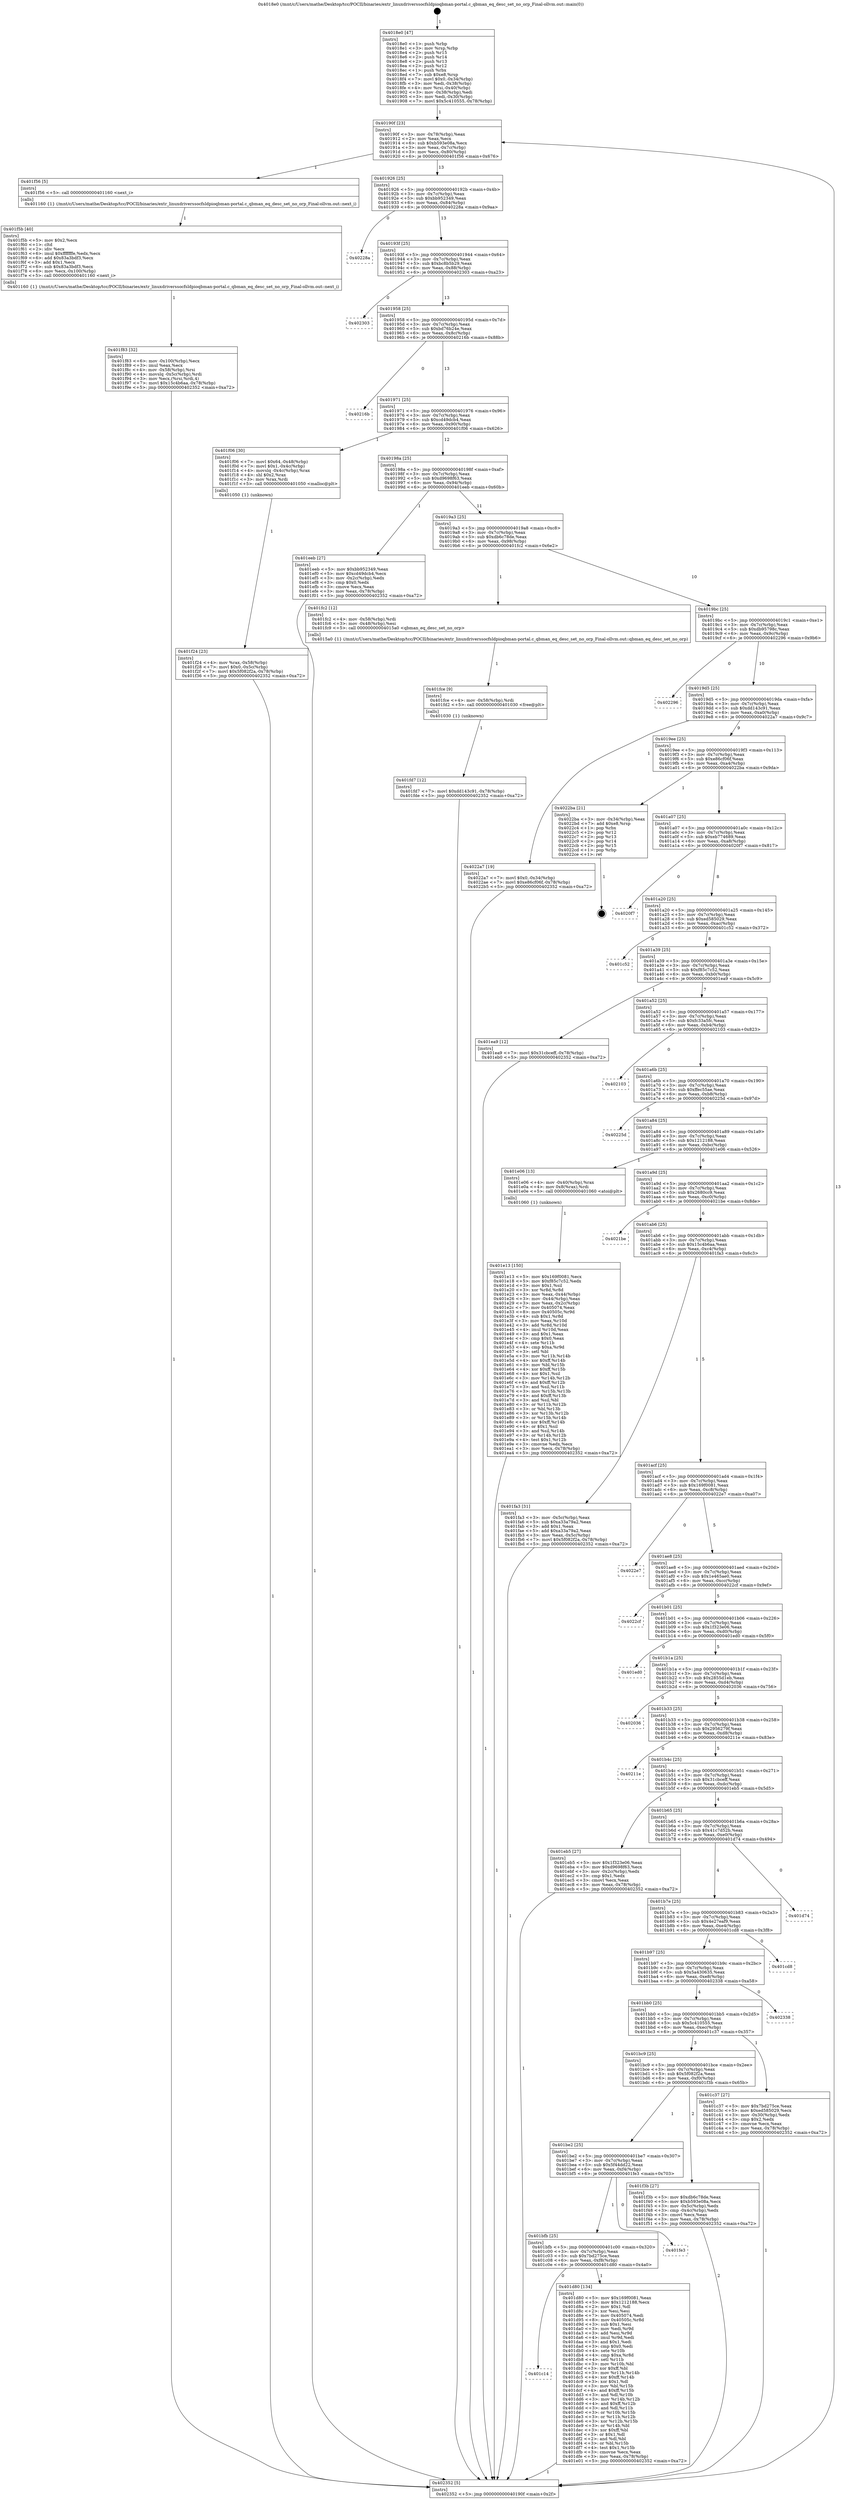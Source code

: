digraph "0x4018e0" {
  label = "0x4018e0 (/mnt/c/Users/mathe/Desktop/tcc/POCII/binaries/extr_linuxdriverssocfsldpioqbman-portal.c_qbman_eq_desc_set_no_orp_Final-ollvm.out::main(0))"
  labelloc = "t"
  node[shape=record]

  Entry [label="",width=0.3,height=0.3,shape=circle,fillcolor=black,style=filled]
  "0x40190f" [label="{
     0x40190f [23]\l
     | [instrs]\l
     &nbsp;&nbsp;0x40190f \<+3\>: mov -0x78(%rbp),%eax\l
     &nbsp;&nbsp;0x401912 \<+2\>: mov %eax,%ecx\l
     &nbsp;&nbsp;0x401914 \<+6\>: sub $0xb593e08a,%ecx\l
     &nbsp;&nbsp;0x40191a \<+3\>: mov %eax,-0x7c(%rbp)\l
     &nbsp;&nbsp;0x40191d \<+3\>: mov %ecx,-0x80(%rbp)\l
     &nbsp;&nbsp;0x401920 \<+6\>: je 0000000000401f56 \<main+0x676\>\l
  }"]
  "0x401f56" [label="{
     0x401f56 [5]\l
     | [instrs]\l
     &nbsp;&nbsp;0x401f56 \<+5\>: call 0000000000401160 \<next_i\>\l
     | [calls]\l
     &nbsp;&nbsp;0x401160 \{1\} (/mnt/c/Users/mathe/Desktop/tcc/POCII/binaries/extr_linuxdriverssocfsldpioqbman-portal.c_qbman_eq_desc_set_no_orp_Final-ollvm.out::next_i)\l
  }"]
  "0x401926" [label="{
     0x401926 [25]\l
     | [instrs]\l
     &nbsp;&nbsp;0x401926 \<+5\>: jmp 000000000040192b \<main+0x4b\>\l
     &nbsp;&nbsp;0x40192b \<+3\>: mov -0x7c(%rbp),%eax\l
     &nbsp;&nbsp;0x40192e \<+5\>: sub $0xbb952349,%eax\l
     &nbsp;&nbsp;0x401933 \<+6\>: mov %eax,-0x84(%rbp)\l
     &nbsp;&nbsp;0x401939 \<+6\>: je 000000000040228a \<main+0x9aa\>\l
  }"]
  Exit [label="",width=0.3,height=0.3,shape=circle,fillcolor=black,style=filled,peripheries=2]
  "0x40228a" [label="{
     0x40228a\l
  }", style=dashed]
  "0x40193f" [label="{
     0x40193f [25]\l
     | [instrs]\l
     &nbsp;&nbsp;0x40193f \<+5\>: jmp 0000000000401944 \<main+0x64\>\l
     &nbsp;&nbsp;0x401944 \<+3\>: mov -0x7c(%rbp),%eax\l
     &nbsp;&nbsp;0x401947 \<+5\>: sub $0xbc8b5b29,%eax\l
     &nbsp;&nbsp;0x40194c \<+6\>: mov %eax,-0x88(%rbp)\l
     &nbsp;&nbsp;0x401952 \<+6\>: je 0000000000402303 \<main+0xa23\>\l
  }"]
  "0x401fd7" [label="{
     0x401fd7 [12]\l
     | [instrs]\l
     &nbsp;&nbsp;0x401fd7 \<+7\>: movl $0xdd143c91,-0x78(%rbp)\l
     &nbsp;&nbsp;0x401fde \<+5\>: jmp 0000000000402352 \<main+0xa72\>\l
  }"]
  "0x402303" [label="{
     0x402303\l
  }", style=dashed]
  "0x401958" [label="{
     0x401958 [25]\l
     | [instrs]\l
     &nbsp;&nbsp;0x401958 \<+5\>: jmp 000000000040195d \<main+0x7d\>\l
     &nbsp;&nbsp;0x40195d \<+3\>: mov -0x7c(%rbp),%eax\l
     &nbsp;&nbsp;0x401960 \<+5\>: sub $0xbd76b24e,%eax\l
     &nbsp;&nbsp;0x401965 \<+6\>: mov %eax,-0x8c(%rbp)\l
     &nbsp;&nbsp;0x40196b \<+6\>: je 000000000040216b \<main+0x88b\>\l
  }"]
  "0x401fce" [label="{
     0x401fce [9]\l
     | [instrs]\l
     &nbsp;&nbsp;0x401fce \<+4\>: mov -0x58(%rbp),%rdi\l
     &nbsp;&nbsp;0x401fd2 \<+5\>: call 0000000000401030 \<free@plt\>\l
     | [calls]\l
     &nbsp;&nbsp;0x401030 \{1\} (unknown)\l
  }"]
  "0x40216b" [label="{
     0x40216b\l
  }", style=dashed]
  "0x401971" [label="{
     0x401971 [25]\l
     | [instrs]\l
     &nbsp;&nbsp;0x401971 \<+5\>: jmp 0000000000401976 \<main+0x96\>\l
     &nbsp;&nbsp;0x401976 \<+3\>: mov -0x7c(%rbp),%eax\l
     &nbsp;&nbsp;0x401979 \<+5\>: sub $0xcd49dcb4,%eax\l
     &nbsp;&nbsp;0x40197e \<+6\>: mov %eax,-0x90(%rbp)\l
     &nbsp;&nbsp;0x401984 \<+6\>: je 0000000000401f06 \<main+0x626\>\l
  }"]
  "0x401f83" [label="{
     0x401f83 [32]\l
     | [instrs]\l
     &nbsp;&nbsp;0x401f83 \<+6\>: mov -0x100(%rbp),%ecx\l
     &nbsp;&nbsp;0x401f89 \<+3\>: imul %eax,%ecx\l
     &nbsp;&nbsp;0x401f8c \<+4\>: mov -0x58(%rbp),%rsi\l
     &nbsp;&nbsp;0x401f90 \<+4\>: movslq -0x5c(%rbp),%rdi\l
     &nbsp;&nbsp;0x401f94 \<+3\>: mov %ecx,(%rsi,%rdi,4)\l
     &nbsp;&nbsp;0x401f97 \<+7\>: movl $0x15c4b6aa,-0x78(%rbp)\l
     &nbsp;&nbsp;0x401f9e \<+5\>: jmp 0000000000402352 \<main+0xa72\>\l
  }"]
  "0x401f06" [label="{
     0x401f06 [30]\l
     | [instrs]\l
     &nbsp;&nbsp;0x401f06 \<+7\>: movl $0x64,-0x48(%rbp)\l
     &nbsp;&nbsp;0x401f0d \<+7\>: movl $0x1,-0x4c(%rbp)\l
     &nbsp;&nbsp;0x401f14 \<+4\>: movslq -0x4c(%rbp),%rax\l
     &nbsp;&nbsp;0x401f18 \<+4\>: shl $0x2,%rax\l
     &nbsp;&nbsp;0x401f1c \<+3\>: mov %rax,%rdi\l
     &nbsp;&nbsp;0x401f1f \<+5\>: call 0000000000401050 \<malloc@plt\>\l
     | [calls]\l
     &nbsp;&nbsp;0x401050 \{1\} (unknown)\l
  }"]
  "0x40198a" [label="{
     0x40198a [25]\l
     | [instrs]\l
     &nbsp;&nbsp;0x40198a \<+5\>: jmp 000000000040198f \<main+0xaf\>\l
     &nbsp;&nbsp;0x40198f \<+3\>: mov -0x7c(%rbp),%eax\l
     &nbsp;&nbsp;0x401992 \<+5\>: sub $0xd9698f63,%eax\l
     &nbsp;&nbsp;0x401997 \<+6\>: mov %eax,-0x94(%rbp)\l
     &nbsp;&nbsp;0x40199d \<+6\>: je 0000000000401eeb \<main+0x60b\>\l
  }"]
  "0x401f5b" [label="{
     0x401f5b [40]\l
     | [instrs]\l
     &nbsp;&nbsp;0x401f5b \<+5\>: mov $0x2,%ecx\l
     &nbsp;&nbsp;0x401f60 \<+1\>: cltd\l
     &nbsp;&nbsp;0x401f61 \<+2\>: idiv %ecx\l
     &nbsp;&nbsp;0x401f63 \<+6\>: imul $0xfffffffe,%edx,%ecx\l
     &nbsp;&nbsp;0x401f69 \<+6\>: add $0x83a3bdf3,%ecx\l
     &nbsp;&nbsp;0x401f6f \<+3\>: add $0x1,%ecx\l
     &nbsp;&nbsp;0x401f72 \<+6\>: sub $0x83a3bdf3,%ecx\l
     &nbsp;&nbsp;0x401f78 \<+6\>: mov %ecx,-0x100(%rbp)\l
     &nbsp;&nbsp;0x401f7e \<+5\>: call 0000000000401160 \<next_i\>\l
     | [calls]\l
     &nbsp;&nbsp;0x401160 \{1\} (/mnt/c/Users/mathe/Desktop/tcc/POCII/binaries/extr_linuxdriverssocfsldpioqbman-portal.c_qbman_eq_desc_set_no_orp_Final-ollvm.out::next_i)\l
  }"]
  "0x401eeb" [label="{
     0x401eeb [27]\l
     | [instrs]\l
     &nbsp;&nbsp;0x401eeb \<+5\>: mov $0xbb952349,%eax\l
     &nbsp;&nbsp;0x401ef0 \<+5\>: mov $0xcd49dcb4,%ecx\l
     &nbsp;&nbsp;0x401ef5 \<+3\>: mov -0x2c(%rbp),%edx\l
     &nbsp;&nbsp;0x401ef8 \<+3\>: cmp $0x0,%edx\l
     &nbsp;&nbsp;0x401efb \<+3\>: cmove %ecx,%eax\l
     &nbsp;&nbsp;0x401efe \<+3\>: mov %eax,-0x78(%rbp)\l
     &nbsp;&nbsp;0x401f01 \<+5\>: jmp 0000000000402352 \<main+0xa72\>\l
  }"]
  "0x4019a3" [label="{
     0x4019a3 [25]\l
     | [instrs]\l
     &nbsp;&nbsp;0x4019a3 \<+5\>: jmp 00000000004019a8 \<main+0xc8\>\l
     &nbsp;&nbsp;0x4019a8 \<+3\>: mov -0x7c(%rbp),%eax\l
     &nbsp;&nbsp;0x4019ab \<+5\>: sub $0xdb6c78de,%eax\l
     &nbsp;&nbsp;0x4019b0 \<+6\>: mov %eax,-0x98(%rbp)\l
     &nbsp;&nbsp;0x4019b6 \<+6\>: je 0000000000401fc2 \<main+0x6e2\>\l
  }"]
  "0x401f24" [label="{
     0x401f24 [23]\l
     | [instrs]\l
     &nbsp;&nbsp;0x401f24 \<+4\>: mov %rax,-0x58(%rbp)\l
     &nbsp;&nbsp;0x401f28 \<+7\>: movl $0x0,-0x5c(%rbp)\l
     &nbsp;&nbsp;0x401f2f \<+7\>: movl $0x5f082f2a,-0x78(%rbp)\l
     &nbsp;&nbsp;0x401f36 \<+5\>: jmp 0000000000402352 \<main+0xa72\>\l
  }"]
  "0x401fc2" [label="{
     0x401fc2 [12]\l
     | [instrs]\l
     &nbsp;&nbsp;0x401fc2 \<+4\>: mov -0x58(%rbp),%rdi\l
     &nbsp;&nbsp;0x401fc6 \<+3\>: mov -0x48(%rbp),%esi\l
     &nbsp;&nbsp;0x401fc9 \<+5\>: call 00000000004015a0 \<qbman_eq_desc_set_no_orp\>\l
     | [calls]\l
     &nbsp;&nbsp;0x4015a0 \{1\} (/mnt/c/Users/mathe/Desktop/tcc/POCII/binaries/extr_linuxdriverssocfsldpioqbman-portal.c_qbman_eq_desc_set_no_orp_Final-ollvm.out::qbman_eq_desc_set_no_orp)\l
  }"]
  "0x4019bc" [label="{
     0x4019bc [25]\l
     | [instrs]\l
     &nbsp;&nbsp;0x4019bc \<+5\>: jmp 00000000004019c1 \<main+0xe1\>\l
     &nbsp;&nbsp;0x4019c1 \<+3\>: mov -0x7c(%rbp),%eax\l
     &nbsp;&nbsp;0x4019c4 \<+5\>: sub $0xdb95798c,%eax\l
     &nbsp;&nbsp;0x4019c9 \<+6\>: mov %eax,-0x9c(%rbp)\l
     &nbsp;&nbsp;0x4019cf \<+6\>: je 0000000000402296 \<main+0x9b6\>\l
  }"]
  "0x401e13" [label="{
     0x401e13 [150]\l
     | [instrs]\l
     &nbsp;&nbsp;0x401e13 \<+5\>: mov $0x169f0081,%ecx\l
     &nbsp;&nbsp;0x401e18 \<+5\>: mov $0xf85c7c52,%edx\l
     &nbsp;&nbsp;0x401e1d \<+3\>: mov $0x1,%sil\l
     &nbsp;&nbsp;0x401e20 \<+3\>: xor %r8d,%r8d\l
     &nbsp;&nbsp;0x401e23 \<+3\>: mov %eax,-0x44(%rbp)\l
     &nbsp;&nbsp;0x401e26 \<+3\>: mov -0x44(%rbp),%eax\l
     &nbsp;&nbsp;0x401e29 \<+3\>: mov %eax,-0x2c(%rbp)\l
     &nbsp;&nbsp;0x401e2c \<+7\>: mov 0x405074,%eax\l
     &nbsp;&nbsp;0x401e33 \<+8\>: mov 0x40505c,%r9d\l
     &nbsp;&nbsp;0x401e3b \<+4\>: sub $0x1,%r8d\l
     &nbsp;&nbsp;0x401e3f \<+3\>: mov %eax,%r10d\l
     &nbsp;&nbsp;0x401e42 \<+3\>: add %r8d,%r10d\l
     &nbsp;&nbsp;0x401e45 \<+4\>: imul %r10d,%eax\l
     &nbsp;&nbsp;0x401e49 \<+3\>: and $0x1,%eax\l
     &nbsp;&nbsp;0x401e4c \<+3\>: cmp $0x0,%eax\l
     &nbsp;&nbsp;0x401e4f \<+4\>: sete %r11b\l
     &nbsp;&nbsp;0x401e53 \<+4\>: cmp $0xa,%r9d\l
     &nbsp;&nbsp;0x401e57 \<+3\>: setl %bl\l
     &nbsp;&nbsp;0x401e5a \<+3\>: mov %r11b,%r14b\l
     &nbsp;&nbsp;0x401e5d \<+4\>: xor $0xff,%r14b\l
     &nbsp;&nbsp;0x401e61 \<+3\>: mov %bl,%r15b\l
     &nbsp;&nbsp;0x401e64 \<+4\>: xor $0xff,%r15b\l
     &nbsp;&nbsp;0x401e68 \<+4\>: xor $0x1,%sil\l
     &nbsp;&nbsp;0x401e6c \<+3\>: mov %r14b,%r12b\l
     &nbsp;&nbsp;0x401e6f \<+4\>: and $0xff,%r12b\l
     &nbsp;&nbsp;0x401e73 \<+3\>: and %sil,%r11b\l
     &nbsp;&nbsp;0x401e76 \<+3\>: mov %r15b,%r13b\l
     &nbsp;&nbsp;0x401e79 \<+4\>: and $0xff,%r13b\l
     &nbsp;&nbsp;0x401e7d \<+3\>: and %sil,%bl\l
     &nbsp;&nbsp;0x401e80 \<+3\>: or %r11b,%r12b\l
     &nbsp;&nbsp;0x401e83 \<+3\>: or %bl,%r13b\l
     &nbsp;&nbsp;0x401e86 \<+3\>: xor %r13b,%r12b\l
     &nbsp;&nbsp;0x401e89 \<+3\>: or %r15b,%r14b\l
     &nbsp;&nbsp;0x401e8c \<+4\>: xor $0xff,%r14b\l
     &nbsp;&nbsp;0x401e90 \<+4\>: or $0x1,%sil\l
     &nbsp;&nbsp;0x401e94 \<+3\>: and %sil,%r14b\l
     &nbsp;&nbsp;0x401e97 \<+3\>: or %r14b,%r12b\l
     &nbsp;&nbsp;0x401e9a \<+4\>: test $0x1,%r12b\l
     &nbsp;&nbsp;0x401e9e \<+3\>: cmovne %edx,%ecx\l
     &nbsp;&nbsp;0x401ea1 \<+3\>: mov %ecx,-0x78(%rbp)\l
     &nbsp;&nbsp;0x401ea4 \<+5\>: jmp 0000000000402352 \<main+0xa72\>\l
  }"]
  "0x402296" [label="{
     0x402296\l
  }", style=dashed]
  "0x4019d5" [label="{
     0x4019d5 [25]\l
     | [instrs]\l
     &nbsp;&nbsp;0x4019d5 \<+5\>: jmp 00000000004019da \<main+0xfa\>\l
     &nbsp;&nbsp;0x4019da \<+3\>: mov -0x7c(%rbp),%eax\l
     &nbsp;&nbsp;0x4019dd \<+5\>: sub $0xdd143c91,%eax\l
     &nbsp;&nbsp;0x4019e2 \<+6\>: mov %eax,-0xa0(%rbp)\l
     &nbsp;&nbsp;0x4019e8 \<+6\>: je 00000000004022a7 \<main+0x9c7\>\l
  }"]
  "0x401c14" [label="{
     0x401c14\l
  }", style=dashed]
  "0x4022a7" [label="{
     0x4022a7 [19]\l
     | [instrs]\l
     &nbsp;&nbsp;0x4022a7 \<+7\>: movl $0x0,-0x34(%rbp)\l
     &nbsp;&nbsp;0x4022ae \<+7\>: movl $0xe86cf06f,-0x78(%rbp)\l
     &nbsp;&nbsp;0x4022b5 \<+5\>: jmp 0000000000402352 \<main+0xa72\>\l
  }"]
  "0x4019ee" [label="{
     0x4019ee [25]\l
     | [instrs]\l
     &nbsp;&nbsp;0x4019ee \<+5\>: jmp 00000000004019f3 \<main+0x113\>\l
     &nbsp;&nbsp;0x4019f3 \<+3\>: mov -0x7c(%rbp),%eax\l
     &nbsp;&nbsp;0x4019f6 \<+5\>: sub $0xe86cf06f,%eax\l
     &nbsp;&nbsp;0x4019fb \<+6\>: mov %eax,-0xa4(%rbp)\l
     &nbsp;&nbsp;0x401a01 \<+6\>: je 00000000004022ba \<main+0x9da\>\l
  }"]
  "0x401d80" [label="{
     0x401d80 [134]\l
     | [instrs]\l
     &nbsp;&nbsp;0x401d80 \<+5\>: mov $0x169f0081,%eax\l
     &nbsp;&nbsp;0x401d85 \<+5\>: mov $0x1212188,%ecx\l
     &nbsp;&nbsp;0x401d8a \<+2\>: mov $0x1,%dl\l
     &nbsp;&nbsp;0x401d8c \<+2\>: xor %esi,%esi\l
     &nbsp;&nbsp;0x401d8e \<+7\>: mov 0x405074,%edi\l
     &nbsp;&nbsp;0x401d95 \<+8\>: mov 0x40505c,%r8d\l
     &nbsp;&nbsp;0x401d9d \<+3\>: sub $0x1,%esi\l
     &nbsp;&nbsp;0x401da0 \<+3\>: mov %edi,%r9d\l
     &nbsp;&nbsp;0x401da3 \<+3\>: add %esi,%r9d\l
     &nbsp;&nbsp;0x401da6 \<+4\>: imul %r9d,%edi\l
     &nbsp;&nbsp;0x401daa \<+3\>: and $0x1,%edi\l
     &nbsp;&nbsp;0x401dad \<+3\>: cmp $0x0,%edi\l
     &nbsp;&nbsp;0x401db0 \<+4\>: sete %r10b\l
     &nbsp;&nbsp;0x401db4 \<+4\>: cmp $0xa,%r8d\l
     &nbsp;&nbsp;0x401db8 \<+4\>: setl %r11b\l
     &nbsp;&nbsp;0x401dbc \<+3\>: mov %r10b,%bl\l
     &nbsp;&nbsp;0x401dbf \<+3\>: xor $0xff,%bl\l
     &nbsp;&nbsp;0x401dc2 \<+3\>: mov %r11b,%r14b\l
     &nbsp;&nbsp;0x401dc5 \<+4\>: xor $0xff,%r14b\l
     &nbsp;&nbsp;0x401dc9 \<+3\>: xor $0x1,%dl\l
     &nbsp;&nbsp;0x401dcc \<+3\>: mov %bl,%r15b\l
     &nbsp;&nbsp;0x401dcf \<+4\>: and $0xff,%r15b\l
     &nbsp;&nbsp;0x401dd3 \<+3\>: and %dl,%r10b\l
     &nbsp;&nbsp;0x401dd6 \<+3\>: mov %r14b,%r12b\l
     &nbsp;&nbsp;0x401dd9 \<+4\>: and $0xff,%r12b\l
     &nbsp;&nbsp;0x401ddd \<+3\>: and %dl,%r11b\l
     &nbsp;&nbsp;0x401de0 \<+3\>: or %r10b,%r15b\l
     &nbsp;&nbsp;0x401de3 \<+3\>: or %r11b,%r12b\l
     &nbsp;&nbsp;0x401de6 \<+3\>: xor %r12b,%r15b\l
     &nbsp;&nbsp;0x401de9 \<+3\>: or %r14b,%bl\l
     &nbsp;&nbsp;0x401dec \<+3\>: xor $0xff,%bl\l
     &nbsp;&nbsp;0x401def \<+3\>: or $0x1,%dl\l
     &nbsp;&nbsp;0x401df2 \<+2\>: and %dl,%bl\l
     &nbsp;&nbsp;0x401df4 \<+3\>: or %bl,%r15b\l
     &nbsp;&nbsp;0x401df7 \<+4\>: test $0x1,%r15b\l
     &nbsp;&nbsp;0x401dfb \<+3\>: cmovne %ecx,%eax\l
     &nbsp;&nbsp;0x401dfe \<+3\>: mov %eax,-0x78(%rbp)\l
     &nbsp;&nbsp;0x401e01 \<+5\>: jmp 0000000000402352 \<main+0xa72\>\l
  }"]
  "0x4022ba" [label="{
     0x4022ba [21]\l
     | [instrs]\l
     &nbsp;&nbsp;0x4022ba \<+3\>: mov -0x34(%rbp),%eax\l
     &nbsp;&nbsp;0x4022bd \<+7\>: add $0xe8,%rsp\l
     &nbsp;&nbsp;0x4022c4 \<+1\>: pop %rbx\l
     &nbsp;&nbsp;0x4022c5 \<+2\>: pop %r12\l
     &nbsp;&nbsp;0x4022c7 \<+2\>: pop %r13\l
     &nbsp;&nbsp;0x4022c9 \<+2\>: pop %r14\l
     &nbsp;&nbsp;0x4022cb \<+2\>: pop %r15\l
     &nbsp;&nbsp;0x4022cd \<+1\>: pop %rbp\l
     &nbsp;&nbsp;0x4022ce \<+1\>: ret\l
  }"]
  "0x401a07" [label="{
     0x401a07 [25]\l
     | [instrs]\l
     &nbsp;&nbsp;0x401a07 \<+5\>: jmp 0000000000401a0c \<main+0x12c\>\l
     &nbsp;&nbsp;0x401a0c \<+3\>: mov -0x7c(%rbp),%eax\l
     &nbsp;&nbsp;0x401a0f \<+5\>: sub $0xeb774689,%eax\l
     &nbsp;&nbsp;0x401a14 \<+6\>: mov %eax,-0xa8(%rbp)\l
     &nbsp;&nbsp;0x401a1a \<+6\>: je 00000000004020f7 \<main+0x817\>\l
  }"]
  "0x401bfb" [label="{
     0x401bfb [25]\l
     | [instrs]\l
     &nbsp;&nbsp;0x401bfb \<+5\>: jmp 0000000000401c00 \<main+0x320\>\l
     &nbsp;&nbsp;0x401c00 \<+3\>: mov -0x7c(%rbp),%eax\l
     &nbsp;&nbsp;0x401c03 \<+5\>: sub $0x7bd275ce,%eax\l
     &nbsp;&nbsp;0x401c08 \<+6\>: mov %eax,-0xf8(%rbp)\l
     &nbsp;&nbsp;0x401c0e \<+6\>: je 0000000000401d80 \<main+0x4a0\>\l
  }"]
  "0x4020f7" [label="{
     0x4020f7\l
  }", style=dashed]
  "0x401a20" [label="{
     0x401a20 [25]\l
     | [instrs]\l
     &nbsp;&nbsp;0x401a20 \<+5\>: jmp 0000000000401a25 \<main+0x145\>\l
     &nbsp;&nbsp;0x401a25 \<+3\>: mov -0x7c(%rbp),%eax\l
     &nbsp;&nbsp;0x401a28 \<+5\>: sub $0xed585029,%eax\l
     &nbsp;&nbsp;0x401a2d \<+6\>: mov %eax,-0xac(%rbp)\l
     &nbsp;&nbsp;0x401a33 \<+6\>: je 0000000000401c52 \<main+0x372\>\l
  }"]
  "0x401fe3" [label="{
     0x401fe3\l
  }", style=dashed]
  "0x401c52" [label="{
     0x401c52\l
  }", style=dashed]
  "0x401a39" [label="{
     0x401a39 [25]\l
     | [instrs]\l
     &nbsp;&nbsp;0x401a39 \<+5\>: jmp 0000000000401a3e \<main+0x15e\>\l
     &nbsp;&nbsp;0x401a3e \<+3\>: mov -0x7c(%rbp),%eax\l
     &nbsp;&nbsp;0x401a41 \<+5\>: sub $0xf85c7c52,%eax\l
     &nbsp;&nbsp;0x401a46 \<+6\>: mov %eax,-0xb0(%rbp)\l
     &nbsp;&nbsp;0x401a4c \<+6\>: je 0000000000401ea9 \<main+0x5c9\>\l
  }"]
  "0x401be2" [label="{
     0x401be2 [25]\l
     | [instrs]\l
     &nbsp;&nbsp;0x401be2 \<+5\>: jmp 0000000000401be7 \<main+0x307\>\l
     &nbsp;&nbsp;0x401be7 \<+3\>: mov -0x7c(%rbp),%eax\l
     &nbsp;&nbsp;0x401bea \<+5\>: sub $0x5f44dd22,%eax\l
     &nbsp;&nbsp;0x401bef \<+6\>: mov %eax,-0xf4(%rbp)\l
     &nbsp;&nbsp;0x401bf5 \<+6\>: je 0000000000401fe3 \<main+0x703\>\l
  }"]
  "0x401ea9" [label="{
     0x401ea9 [12]\l
     | [instrs]\l
     &nbsp;&nbsp;0x401ea9 \<+7\>: movl $0x31cbceff,-0x78(%rbp)\l
     &nbsp;&nbsp;0x401eb0 \<+5\>: jmp 0000000000402352 \<main+0xa72\>\l
  }"]
  "0x401a52" [label="{
     0x401a52 [25]\l
     | [instrs]\l
     &nbsp;&nbsp;0x401a52 \<+5\>: jmp 0000000000401a57 \<main+0x177\>\l
     &nbsp;&nbsp;0x401a57 \<+3\>: mov -0x7c(%rbp),%eax\l
     &nbsp;&nbsp;0x401a5a \<+5\>: sub $0xfc33a5fc,%eax\l
     &nbsp;&nbsp;0x401a5f \<+6\>: mov %eax,-0xb4(%rbp)\l
     &nbsp;&nbsp;0x401a65 \<+6\>: je 0000000000402103 \<main+0x823\>\l
  }"]
  "0x401f3b" [label="{
     0x401f3b [27]\l
     | [instrs]\l
     &nbsp;&nbsp;0x401f3b \<+5\>: mov $0xdb6c78de,%eax\l
     &nbsp;&nbsp;0x401f40 \<+5\>: mov $0xb593e08a,%ecx\l
     &nbsp;&nbsp;0x401f45 \<+3\>: mov -0x5c(%rbp),%edx\l
     &nbsp;&nbsp;0x401f48 \<+3\>: cmp -0x4c(%rbp),%edx\l
     &nbsp;&nbsp;0x401f4b \<+3\>: cmovl %ecx,%eax\l
     &nbsp;&nbsp;0x401f4e \<+3\>: mov %eax,-0x78(%rbp)\l
     &nbsp;&nbsp;0x401f51 \<+5\>: jmp 0000000000402352 \<main+0xa72\>\l
  }"]
  "0x402103" [label="{
     0x402103\l
  }", style=dashed]
  "0x401a6b" [label="{
     0x401a6b [25]\l
     | [instrs]\l
     &nbsp;&nbsp;0x401a6b \<+5\>: jmp 0000000000401a70 \<main+0x190\>\l
     &nbsp;&nbsp;0x401a70 \<+3\>: mov -0x7c(%rbp),%eax\l
     &nbsp;&nbsp;0x401a73 \<+5\>: sub $0xffec55ae,%eax\l
     &nbsp;&nbsp;0x401a78 \<+6\>: mov %eax,-0xb8(%rbp)\l
     &nbsp;&nbsp;0x401a7e \<+6\>: je 000000000040225d \<main+0x97d\>\l
  }"]
  "0x4018e0" [label="{
     0x4018e0 [47]\l
     | [instrs]\l
     &nbsp;&nbsp;0x4018e0 \<+1\>: push %rbp\l
     &nbsp;&nbsp;0x4018e1 \<+3\>: mov %rsp,%rbp\l
     &nbsp;&nbsp;0x4018e4 \<+2\>: push %r15\l
     &nbsp;&nbsp;0x4018e6 \<+2\>: push %r14\l
     &nbsp;&nbsp;0x4018e8 \<+2\>: push %r13\l
     &nbsp;&nbsp;0x4018ea \<+2\>: push %r12\l
     &nbsp;&nbsp;0x4018ec \<+1\>: push %rbx\l
     &nbsp;&nbsp;0x4018ed \<+7\>: sub $0xe8,%rsp\l
     &nbsp;&nbsp;0x4018f4 \<+7\>: movl $0x0,-0x34(%rbp)\l
     &nbsp;&nbsp;0x4018fb \<+3\>: mov %edi,-0x38(%rbp)\l
     &nbsp;&nbsp;0x4018fe \<+4\>: mov %rsi,-0x40(%rbp)\l
     &nbsp;&nbsp;0x401902 \<+3\>: mov -0x38(%rbp),%edi\l
     &nbsp;&nbsp;0x401905 \<+3\>: mov %edi,-0x30(%rbp)\l
     &nbsp;&nbsp;0x401908 \<+7\>: movl $0x5c410555,-0x78(%rbp)\l
  }"]
  "0x40225d" [label="{
     0x40225d\l
  }", style=dashed]
  "0x401a84" [label="{
     0x401a84 [25]\l
     | [instrs]\l
     &nbsp;&nbsp;0x401a84 \<+5\>: jmp 0000000000401a89 \<main+0x1a9\>\l
     &nbsp;&nbsp;0x401a89 \<+3\>: mov -0x7c(%rbp),%eax\l
     &nbsp;&nbsp;0x401a8c \<+5\>: sub $0x1212188,%eax\l
     &nbsp;&nbsp;0x401a91 \<+6\>: mov %eax,-0xbc(%rbp)\l
     &nbsp;&nbsp;0x401a97 \<+6\>: je 0000000000401e06 \<main+0x526\>\l
  }"]
  "0x402352" [label="{
     0x402352 [5]\l
     | [instrs]\l
     &nbsp;&nbsp;0x402352 \<+5\>: jmp 000000000040190f \<main+0x2f\>\l
  }"]
  "0x401e06" [label="{
     0x401e06 [13]\l
     | [instrs]\l
     &nbsp;&nbsp;0x401e06 \<+4\>: mov -0x40(%rbp),%rax\l
     &nbsp;&nbsp;0x401e0a \<+4\>: mov 0x8(%rax),%rdi\l
     &nbsp;&nbsp;0x401e0e \<+5\>: call 0000000000401060 \<atoi@plt\>\l
     | [calls]\l
     &nbsp;&nbsp;0x401060 \{1\} (unknown)\l
  }"]
  "0x401a9d" [label="{
     0x401a9d [25]\l
     | [instrs]\l
     &nbsp;&nbsp;0x401a9d \<+5\>: jmp 0000000000401aa2 \<main+0x1c2\>\l
     &nbsp;&nbsp;0x401aa2 \<+3\>: mov -0x7c(%rbp),%eax\l
     &nbsp;&nbsp;0x401aa5 \<+5\>: sub $0x2680cc9,%eax\l
     &nbsp;&nbsp;0x401aaa \<+6\>: mov %eax,-0xc0(%rbp)\l
     &nbsp;&nbsp;0x401ab0 \<+6\>: je 00000000004021be \<main+0x8de\>\l
  }"]
  "0x401bc9" [label="{
     0x401bc9 [25]\l
     | [instrs]\l
     &nbsp;&nbsp;0x401bc9 \<+5\>: jmp 0000000000401bce \<main+0x2ee\>\l
     &nbsp;&nbsp;0x401bce \<+3\>: mov -0x7c(%rbp),%eax\l
     &nbsp;&nbsp;0x401bd1 \<+5\>: sub $0x5f082f2a,%eax\l
     &nbsp;&nbsp;0x401bd6 \<+6\>: mov %eax,-0xf0(%rbp)\l
     &nbsp;&nbsp;0x401bdc \<+6\>: je 0000000000401f3b \<main+0x65b\>\l
  }"]
  "0x4021be" [label="{
     0x4021be\l
  }", style=dashed]
  "0x401ab6" [label="{
     0x401ab6 [25]\l
     | [instrs]\l
     &nbsp;&nbsp;0x401ab6 \<+5\>: jmp 0000000000401abb \<main+0x1db\>\l
     &nbsp;&nbsp;0x401abb \<+3\>: mov -0x7c(%rbp),%eax\l
     &nbsp;&nbsp;0x401abe \<+5\>: sub $0x15c4b6aa,%eax\l
     &nbsp;&nbsp;0x401ac3 \<+6\>: mov %eax,-0xc4(%rbp)\l
     &nbsp;&nbsp;0x401ac9 \<+6\>: je 0000000000401fa3 \<main+0x6c3\>\l
  }"]
  "0x401c37" [label="{
     0x401c37 [27]\l
     | [instrs]\l
     &nbsp;&nbsp;0x401c37 \<+5\>: mov $0x7bd275ce,%eax\l
     &nbsp;&nbsp;0x401c3c \<+5\>: mov $0xed585029,%ecx\l
     &nbsp;&nbsp;0x401c41 \<+3\>: mov -0x30(%rbp),%edx\l
     &nbsp;&nbsp;0x401c44 \<+3\>: cmp $0x2,%edx\l
     &nbsp;&nbsp;0x401c47 \<+3\>: cmovne %ecx,%eax\l
     &nbsp;&nbsp;0x401c4a \<+3\>: mov %eax,-0x78(%rbp)\l
     &nbsp;&nbsp;0x401c4d \<+5\>: jmp 0000000000402352 \<main+0xa72\>\l
  }"]
  "0x401fa3" [label="{
     0x401fa3 [31]\l
     | [instrs]\l
     &nbsp;&nbsp;0x401fa3 \<+3\>: mov -0x5c(%rbp),%eax\l
     &nbsp;&nbsp;0x401fa6 \<+5\>: sub $0xa33a79a2,%eax\l
     &nbsp;&nbsp;0x401fab \<+3\>: add $0x1,%eax\l
     &nbsp;&nbsp;0x401fae \<+5\>: add $0xa33a79a2,%eax\l
     &nbsp;&nbsp;0x401fb3 \<+3\>: mov %eax,-0x5c(%rbp)\l
     &nbsp;&nbsp;0x401fb6 \<+7\>: movl $0x5f082f2a,-0x78(%rbp)\l
     &nbsp;&nbsp;0x401fbd \<+5\>: jmp 0000000000402352 \<main+0xa72\>\l
  }"]
  "0x401acf" [label="{
     0x401acf [25]\l
     | [instrs]\l
     &nbsp;&nbsp;0x401acf \<+5\>: jmp 0000000000401ad4 \<main+0x1f4\>\l
     &nbsp;&nbsp;0x401ad4 \<+3\>: mov -0x7c(%rbp),%eax\l
     &nbsp;&nbsp;0x401ad7 \<+5\>: sub $0x169f0081,%eax\l
     &nbsp;&nbsp;0x401adc \<+6\>: mov %eax,-0xc8(%rbp)\l
     &nbsp;&nbsp;0x401ae2 \<+6\>: je 00000000004022e7 \<main+0xa07\>\l
  }"]
  "0x401bb0" [label="{
     0x401bb0 [25]\l
     | [instrs]\l
     &nbsp;&nbsp;0x401bb0 \<+5\>: jmp 0000000000401bb5 \<main+0x2d5\>\l
     &nbsp;&nbsp;0x401bb5 \<+3\>: mov -0x7c(%rbp),%eax\l
     &nbsp;&nbsp;0x401bb8 \<+5\>: sub $0x5c410555,%eax\l
     &nbsp;&nbsp;0x401bbd \<+6\>: mov %eax,-0xec(%rbp)\l
     &nbsp;&nbsp;0x401bc3 \<+6\>: je 0000000000401c37 \<main+0x357\>\l
  }"]
  "0x4022e7" [label="{
     0x4022e7\l
  }", style=dashed]
  "0x401ae8" [label="{
     0x401ae8 [25]\l
     | [instrs]\l
     &nbsp;&nbsp;0x401ae8 \<+5\>: jmp 0000000000401aed \<main+0x20d\>\l
     &nbsp;&nbsp;0x401aed \<+3\>: mov -0x7c(%rbp),%eax\l
     &nbsp;&nbsp;0x401af0 \<+5\>: sub $0x1e465ae0,%eax\l
     &nbsp;&nbsp;0x401af5 \<+6\>: mov %eax,-0xcc(%rbp)\l
     &nbsp;&nbsp;0x401afb \<+6\>: je 00000000004022cf \<main+0x9ef\>\l
  }"]
  "0x402338" [label="{
     0x402338\l
  }", style=dashed]
  "0x4022cf" [label="{
     0x4022cf\l
  }", style=dashed]
  "0x401b01" [label="{
     0x401b01 [25]\l
     | [instrs]\l
     &nbsp;&nbsp;0x401b01 \<+5\>: jmp 0000000000401b06 \<main+0x226\>\l
     &nbsp;&nbsp;0x401b06 \<+3\>: mov -0x7c(%rbp),%eax\l
     &nbsp;&nbsp;0x401b09 \<+5\>: sub $0x1f323e06,%eax\l
     &nbsp;&nbsp;0x401b0e \<+6\>: mov %eax,-0xd0(%rbp)\l
     &nbsp;&nbsp;0x401b14 \<+6\>: je 0000000000401ed0 \<main+0x5f0\>\l
  }"]
  "0x401b97" [label="{
     0x401b97 [25]\l
     | [instrs]\l
     &nbsp;&nbsp;0x401b97 \<+5\>: jmp 0000000000401b9c \<main+0x2bc\>\l
     &nbsp;&nbsp;0x401b9c \<+3\>: mov -0x7c(%rbp),%eax\l
     &nbsp;&nbsp;0x401b9f \<+5\>: sub $0x5a430635,%eax\l
     &nbsp;&nbsp;0x401ba4 \<+6\>: mov %eax,-0xe8(%rbp)\l
     &nbsp;&nbsp;0x401baa \<+6\>: je 0000000000402338 \<main+0xa58\>\l
  }"]
  "0x401ed0" [label="{
     0x401ed0\l
  }", style=dashed]
  "0x401b1a" [label="{
     0x401b1a [25]\l
     | [instrs]\l
     &nbsp;&nbsp;0x401b1a \<+5\>: jmp 0000000000401b1f \<main+0x23f\>\l
     &nbsp;&nbsp;0x401b1f \<+3\>: mov -0x7c(%rbp),%eax\l
     &nbsp;&nbsp;0x401b22 \<+5\>: sub $0x2855d1eb,%eax\l
     &nbsp;&nbsp;0x401b27 \<+6\>: mov %eax,-0xd4(%rbp)\l
     &nbsp;&nbsp;0x401b2d \<+6\>: je 0000000000402036 \<main+0x756\>\l
  }"]
  "0x401cd8" [label="{
     0x401cd8\l
  }", style=dashed]
  "0x402036" [label="{
     0x402036\l
  }", style=dashed]
  "0x401b33" [label="{
     0x401b33 [25]\l
     | [instrs]\l
     &nbsp;&nbsp;0x401b33 \<+5\>: jmp 0000000000401b38 \<main+0x258\>\l
     &nbsp;&nbsp;0x401b38 \<+3\>: mov -0x7c(%rbp),%eax\l
     &nbsp;&nbsp;0x401b3b \<+5\>: sub $0x2956279f,%eax\l
     &nbsp;&nbsp;0x401b40 \<+6\>: mov %eax,-0xd8(%rbp)\l
     &nbsp;&nbsp;0x401b46 \<+6\>: je 000000000040211e \<main+0x83e\>\l
  }"]
  "0x401b7e" [label="{
     0x401b7e [25]\l
     | [instrs]\l
     &nbsp;&nbsp;0x401b7e \<+5\>: jmp 0000000000401b83 \<main+0x2a3\>\l
     &nbsp;&nbsp;0x401b83 \<+3\>: mov -0x7c(%rbp),%eax\l
     &nbsp;&nbsp;0x401b86 \<+5\>: sub $0x4e27eaf9,%eax\l
     &nbsp;&nbsp;0x401b8b \<+6\>: mov %eax,-0xe4(%rbp)\l
     &nbsp;&nbsp;0x401b91 \<+6\>: je 0000000000401cd8 \<main+0x3f8\>\l
  }"]
  "0x40211e" [label="{
     0x40211e\l
  }", style=dashed]
  "0x401b4c" [label="{
     0x401b4c [25]\l
     | [instrs]\l
     &nbsp;&nbsp;0x401b4c \<+5\>: jmp 0000000000401b51 \<main+0x271\>\l
     &nbsp;&nbsp;0x401b51 \<+3\>: mov -0x7c(%rbp),%eax\l
     &nbsp;&nbsp;0x401b54 \<+5\>: sub $0x31cbceff,%eax\l
     &nbsp;&nbsp;0x401b59 \<+6\>: mov %eax,-0xdc(%rbp)\l
     &nbsp;&nbsp;0x401b5f \<+6\>: je 0000000000401eb5 \<main+0x5d5\>\l
  }"]
  "0x401d74" [label="{
     0x401d74\l
  }", style=dashed]
  "0x401eb5" [label="{
     0x401eb5 [27]\l
     | [instrs]\l
     &nbsp;&nbsp;0x401eb5 \<+5\>: mov $0x1f323e06,%eax\l
     &nbsp;&nbsp;0x401eba \<+5\>: mov $0xd9698f63,%ecx\l
     &nbsp;&nbsp;0x401ebf \<+3\>: mov -0x2c(%rbp),%edx\l
     &nbsp;&nbsp;0x401ec2 \<+3\>: cmp $0x1,%edx\l
     &nbsp;&nbsp;0x401ec5 \<+3\>: cmovl %ecx,%eax\l
     &nbsp;&nbsp;0x401ec8 \<+3\>: mov %eax,-0x78(%rbp)\l
     &nbsp;&nbsp;0x401ecb \<+5\>: jmp 0000000000402352 \<main+0xa72\>\l
  }"]
  "0x401b65" [label="{
     0x401b65 [25]\l
     | [instrs]\l
     &nbsp;&nbsp;0x401b65 \<+5\>: jmp 0000000000401b6a \<main+0x28a\>\l
     &nbsp;&nbsp;0x401b6a \<+3\>: mov -0x7c(%rbp),%eax\l
     &nbsp;&nbsp;0x401b6d \<+5\>: sub $0x41c7d52b,%eax\l
     &nbsp;&nbsp;0x401b72 \<+6\>: mov %eax,-0xe0(%rbp)\l
     &nbsp;&nbsp;0x401b78 \<+6\>: je 0000000000401d74 \<main+0x494\>\l
  }"]
  Entry -> "0x4018e0" [label=" 1"]
  "0x40190f" -> "0x401f56" [label=" 1"]
  "0x40190f" -> "0x401926" [label=" 13"]
  "0x4022ba" -> Exit [label=" 1"]
  "0x401926" -> "0x40228a" [label=" 0"]
  "0x401926" -> "0x40193f" [label=" 13"]
  "0x4022a7" -> "0x402352" [label=" 1"]
  "0x40193f" -> "0x402303" [label=" 0"]
  "0x40193f" -> "0x401958" [label=" 13"]
  "0x401fd7" -> "0x402352" [label=" 1"]
  "0x401958" -> "0x40216b" [label=" 0"]
  "0x401958" -> "0x401971" [label=" 13"]
  "0x401fce" -> "0x401fd7" [label=" 1"]
  "0x401971" -> "0x401f06" [label=" 1"]
  "0x401971" -> "0x40198a" [label=" 12"]
  "0x401fc2" -> "0x401fce" [label=" 1"]
  "0x40198a" -> "0x401eeb" [label=" 1"]
  "0x40198a" -> "0x4019a3" [label=" 11"]
  "0x401fa3" -> "0x402352" [label=" 1"]
  "0x4019a3" -> "0x401fc2" [label=" 1"]
  "0x4019a3" -> "0x4019bc" [label=" 10"]
  "0x401f83" -> "0x402352" [label=" 1"]
  "0x4019bc" -> "0x402296" [label=" 0"]
  "0x4019bc" -> "0x4019d5" [label=" 10"]
  "0x401f5b" -> "0x401f83" [label=" 1"]
  "0x4019d5" -> "0x4022a7" [label=" 1"]
  "0x4019d5" -> "0x4019ee" [label=" 9"]
  "0x401f56" -> "0x401f5b" [label=" 1"]
  "0x4019ee" -> "0x4022ba" [label=" 1"]
  "0x4019ee" -> "0x401a07" [label=" 8"]
  "0x401f3b" -> "0x402352" [label=" 2"]
  "0x401a07" -> "0x4020f7" [label=" 0"]
  "0x401a07" -> "0x401a20" [label=" 8"]
  "0x401f06" -> "0x401f24" [label=" 1"]
  "0x401a20" -> "0x401c52" [label=" 0"]
  "0x401a20" -> "0x401a39" [label=" 8"]
  "0x401eeb" -> "0x402352" [label=" 1"]
  "0x401a39" -> "0x401ea9" [label=" 1"]
  "0x401a39" -> "0x401a52" [label=" 7"]
  "0x401ea9" -> "0x402352" [label=" 1"]
  "0x401a52" -> "0x402103" [label=" 0"]
  "0x401a52" -> "0x401a6b" [label=" 7"]
  "0x401e13" -> "0x402352" [label=" 1"]
  "0x401a6b" -> "0x40225d" [label=" 0"]
  "0x401a6b" -> "0x401a84" [label=" 7"]
  "0x401d80" -> "0x402352" [label=" 1"]
  "0x401a84" -> "0x401e06" [label=" 1"]
  "0x401a84" -> "0x401a9d" [label=" 6"]
  "0x401bfb" -> "0x401c14" [label=" 0"]
  "0x401a9d" -> "0x4021be" [label=" 0"]
  "0x401a9d" -> "0x401ab6" [label=" 6"]
  "0x401bfb" -> "0x401d80" [label=" 1"]
  "0x401ab6" -> "0x401fa3" [label=" 1"]
  "0x401ab6" -> "0x401acf" [label=" 5"]
  "0x401f24" -> "0x402352" [label=" 1"]
  "0x401acf" -> "0x4022e7" [label=" 0"]
  "0x401acf" -> "0x401ae8" [label=" 5"]
  "0x401be2" -> "0x401fe3" [label=" 0"]
  "0x401ae8" -> "0x4022cf" [label=" 0"]
  "0x401ae8" -> "0x401b01" [label=" 5"]
  "0x401eb5" -> "0x402352" [label=" 1"]
  "0x401b01" -> "0x401ed0" [label=" 0"]
  "0x401b01" -> "0x401b1a" [label=" 5"]
  "0x401bc9" -> "0x401f3b" [label=" 2"]
  "0x401b1a" -> "0x402036" [label=" 0"]
  "0x401b1a" -> "0x401b33" [label=" 5"]
  "0x401e06" -> "0x401e13" [label=" 1"]
  "0x401b33" -> "0x40211e" [label=" 0"]
  "0x401b33" -> "0x401b4c" [label=" 5"]
  "0x4018e0" -> "0x40190f" [label=" 1"]
  "0x401b4c" -> "0x401eb5" [label=" 1"]
  "0x401b4c" -> "0x401b65" [label=" 4"]
  "0x401c37" -> "0x402352" [label=" 1"]
  "0x401b65" -> "0x401d74" [label=" 0"]
  "0x401b65" -> "0x401b7e" [label=" 4"]
  "0x402352" -> "0x40190f" [label=" 13"]
  "0x401b7e" -> "0x401cd8" [label=" 0"]
  "0x401b7e" -> "0x401b97" [label=" 4"]
  "0x401bc9" -> "0x401be2" [label=" 1"]
  "0x401b97" -> "0x402338" [label=" 0"]
  "0x401b97" -> "0x401bb0" [label=" 4"]
  "0x401be2" -> "0x401bfb" [label=" 1"]
  "0x401bb0" -> "0x401c37" [label=" 1"]
  "0x401bb0" -> "0x401bc9" [label=" 3"]
}
